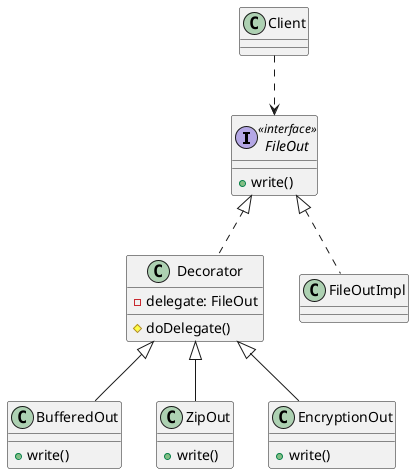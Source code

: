 @startuml
'https://plantuml.com/class-diagram

interface FileOut<<interface>> {
+ write()
}
class Client {
}
class Decorator {
- delegate: FileOut
# doDelegate()
}
class FileOutImpl {
}
class BufferedOut {
+ write()
}
class ZipOut {
+ write()
}
class EncryptionOut {
+ write()
}

Client ..> FileOut
FileOut <|.. Decorator
FileOut <|.. FileOutImpl
Decorator <|-- BufferedOut
Decorator <|-- ZipOut
Decorator <|-- EncryptionOut
@enduml